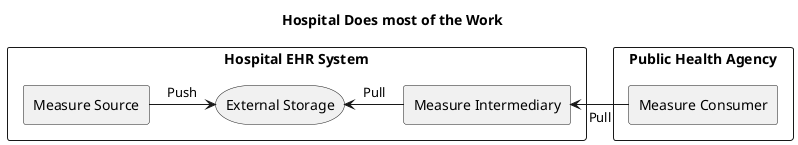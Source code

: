 @startuml
title Hospital Does most of the Work
rectangle "Hospital EHR System" as Hospital {
agent "Measure Source" as MeasureSource
storage "External Storage" as ExternalStorage
agent "Measure Intermediary" as MeasureIntermediary
}
rectangle "Public Health Agency" as Agency {
agent "Measure Consumer" as MeasureConsumer
}


MeasureSource -> ExternalStorage : Push
ExternalStorage <- MeasureIntermediary : Pull
MeasureIntermediary <- MeasureConsumer : Pull

@enduml
